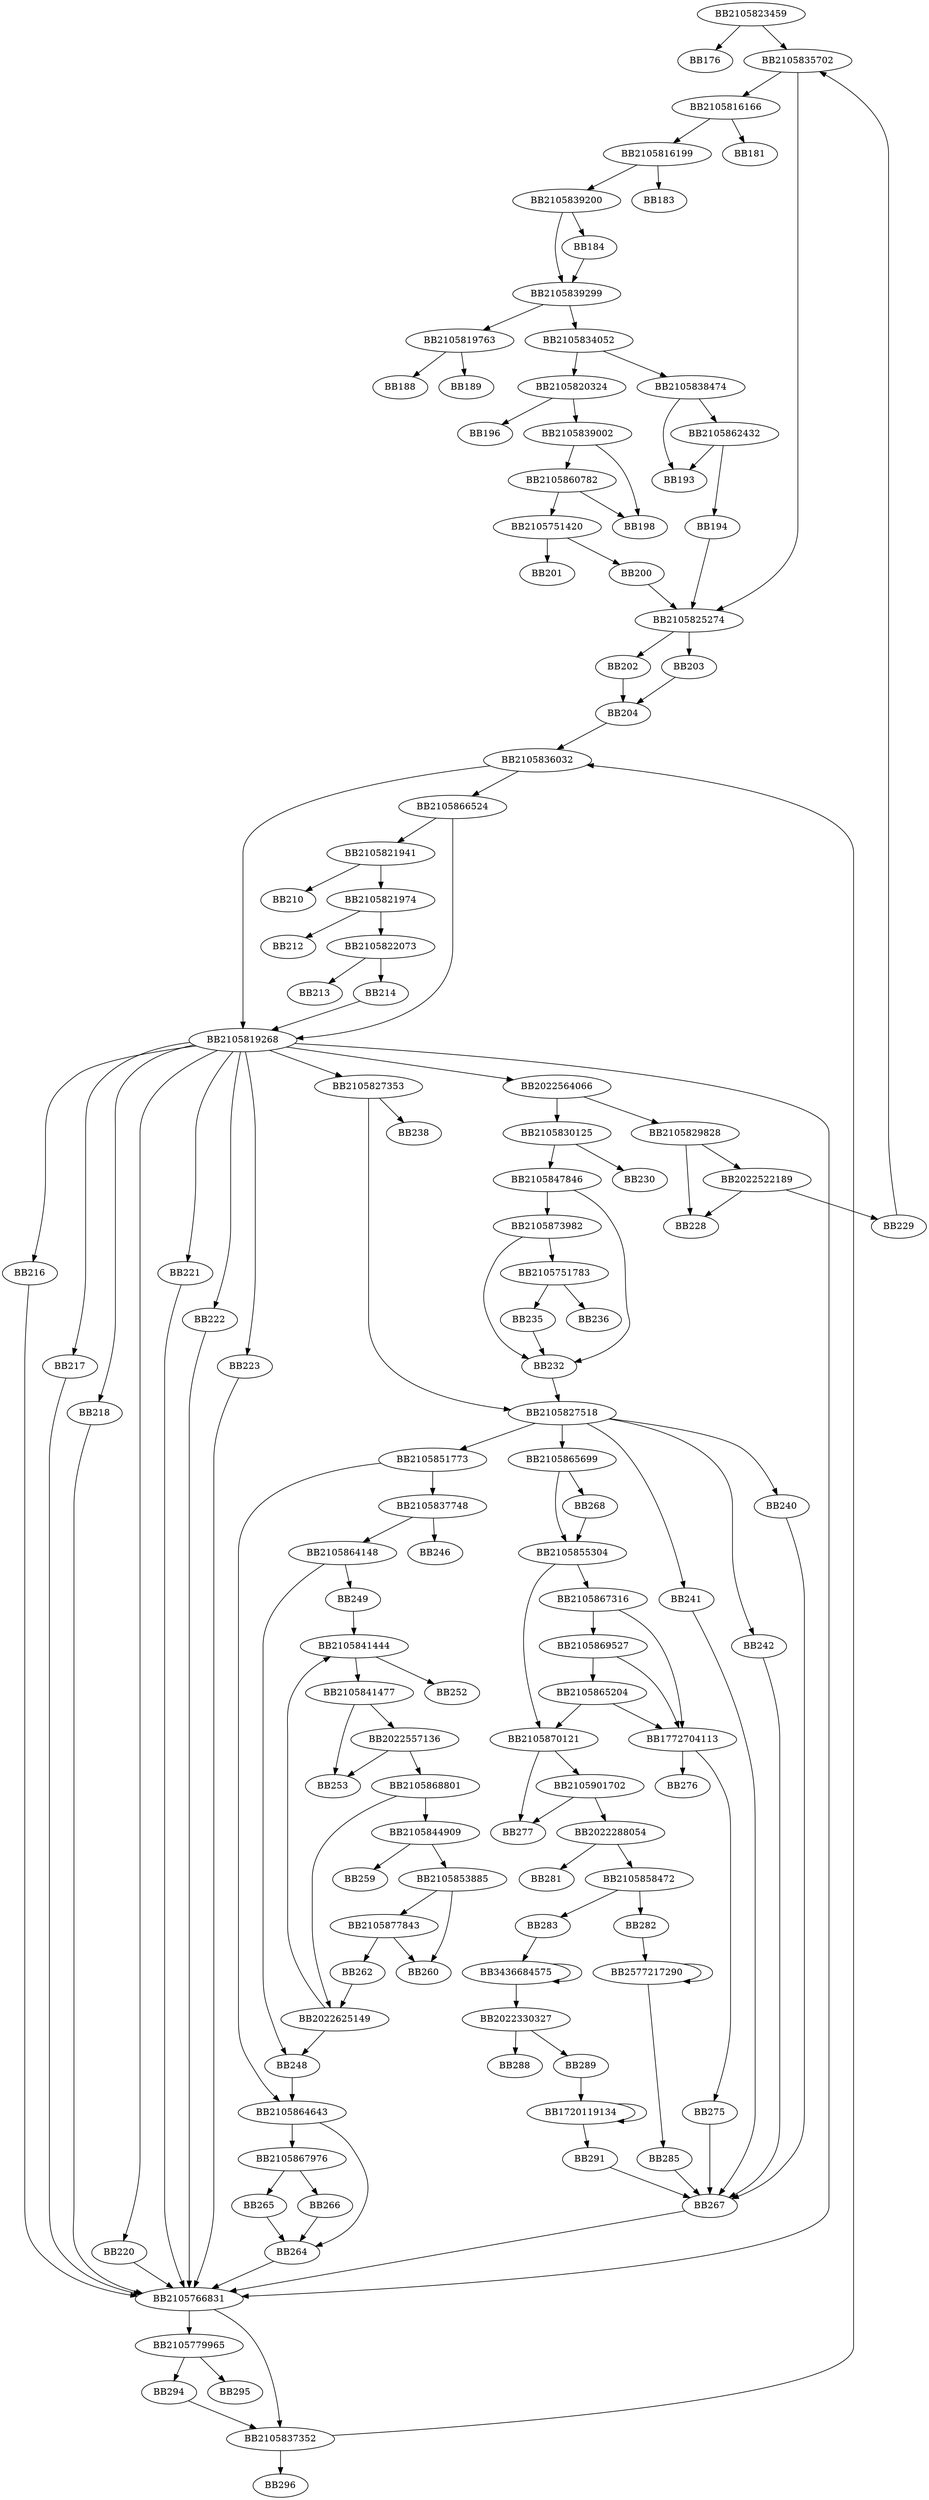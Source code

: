 digraph G{
	BB2105823459->BB176;
	BB2105823459->BB2105835702;
	BB2105835702->BB2105816166;
	BB2105835702->BB2105825274;
	BB2105816166->BB2105816199;
	BB2105816166->BB181;
	BB2105816199->BB2105839200;
	BB2105816199->BB183;
	BB2105839200->BB184;
	BB2105839200->BB2105839299;
	BB184->BB2105839299;
	BB2105839299->BB2105819763;
	BB2105839299->BB2105834052;
	BB2105819763->BB188;
	BB2105819763->BB189;
	BB2105834052->BB2105838474;
	BB2105834052->BB2105820324;
	BB2105838474->BB2105862432;
	BB2105838474->BB193;
	BB2105862432->BB194;
	BB2105862432->BB193;
	BB194->BB2105825274;
	BB2105820324->BB2105839002;
	BB2105820324->BB196;
	BB2105839002->BB2105860782;
	BB2105839002->BB198;
	BB2105860782->BB2105751420;
	BB2105860782->BB198;
	BB2105751420->BB200;
	BB2105751420->BB201;
	BB200->BB2105825274;
	BB2105825274->BB202;
	BB2105825274->BB203;
	BB203->BB204;
	BB202->BB204;
	BB204->BB2105836032;
	BB2105836032->BB2105819268;
	BB2105836032->BB2105866524;
	BB2105866524->BB2105821941;
	BB2105866524->BB2105819268;
	BB2105821941->BB2105821974;
	BB2105821941->BB210;
	BB2105821974->BB2105822073;
	BB2105821974->BB212;
	BB2105822073->BB213;
	BB2105822073->BB214;
	BB214->BB2105819268;
	BB2105819268->BB2105827353;
	BB2105819268->BB216;
	BB2105819268->BB217;
	BB2105819268->BB218;
	BB2105819268->BB2105766831;
	BB2105819268->BB220;
	BB2105819268->BB221;
	BB2105819268->BB222;
	BB2105819268->BB223;
	BB2105819268->BB2022564066;
	BB216->BB2105766831;
	BB217->BB2105766831;
	BB218->BB2105766831;
	BB220->BB2105766831;
	BB221->BB2105766831;
	BB222->BB2105766831;
	BB223->BB2105766831;
	BB2022564066->BB2105829828;
	BB2022564066->BB2105830125;
	BB2105829828->BB2022522189;
	BB2105829828->BB228;
	BB2022522189->BB229;
	BB2022522189->BB228;
	BB2105830125->BB230;
	BB2105830125->BB2105847846;
	BB2105847846->BB232;
	BB2105847846->BB2105873982;
	BB2105873982->BB232;
	BB2105873982->BB2105751783;
	BB2105751783->BB235;
	BB2105751783->BB236;
	BB235->BB232;
	BB232->BB2105827518;
	BB2105827353->BB238;
	BB2105827353->BB2105827518;
	BB2105827518->BB2105851773;
	BB2105827518->BB240;
	BB2105827518->BB241;
	BB2105827518->BB242;
	BB2105827518->BB2105865699;
	BB2105851773->BB2105837748;
	BB2105851773->BB2105864643;
	BB2105837748->BB246;
	BB2105837748->BB2105864148;
	BB2105864148->BB248;
	BB2105864148->BB249;
	BB249->BB2105841444;
	BB2105841444->BB2105841477;
	BB2105841444->BB252;
	BB2105841477->BB253;
	BB2105841477->BB2022557136;
	BB2022557136->BB253;
	BB2022557136->BB2105868801;
	BB2105868801->BB2022625149;
	BB2105868801->BB2105844909;
	BB2105844909->BB2105853885;
	BB2105844909->BB259;
	BB2105853885->BB260;
	BB2105853885->BB2105877843;
	BB2105877843->BB260;
	BB2105877843->BB262;
	BB262->BB2022625149;
	BB2022625149->BB248;
	BB2022625149->BB2105841444;
	BB248->BB2105864643;
	BB2105864643->BB2105867976;
	BB2105864643->BB264;
	BB2105867976->BB265;
	BB2105867976->BB266;
	BB266->BB264;
	BB265->BB264;
	BB264->BB2105766831;
	BB240->BB267;
	BB241->BB267;
	BB242->BB267;
	BB2105865699->BB268;
	BB2105865699->BB2105855304;
	BB268->BB2105855304;
	BB2105855304->BB2105867316;
	BB2105855304->BB2105870121;
	BB2105867316->BB1772704113;
	BB2105867316->BB2105869527;
	BB2105869527->BB1772704113;
	BB2105869527->BB2105865204;
	BB2105865204->BB2105870121;
	BB2105865204->BB1772704113;
	BB1772704113->BB275;
	BB1772704113->BB276;
	BB275->BB267;
	BB2105870121->BB277;
	BB2105870121->BB2105901702;
	BB2105901702->BB2022288054;
	BB2105901702->BB277;
	BB2022288054->BB2105858472;
	BB2022288054->BB281;
	BB2105858472->BB282;
	BB2105858472->BB283;
	BB282->BB2577217290;
	BB2577217290->BB285;
	BB2577217290->BB2577217290;
	BB285->BB267;
	BB283->BB3436684575;
	BB3436684575->BB2022330327;
	BB3436684575->BB3436684575;
	BB2022330327->BB288;
	BB2022330327->BB289;
	BB289->BB1720119134;
	BB1720119134->BB291;
	BB1720119134->BB1720119134;
	BB291->BB267;
	BB267->BB2105766831;
	BB2105766831->BB2105837352;
	BB2105766831->BB2105779965;
	BB2105779965->BB294;
	BB2105779965->BB295;
	BB294->BB2105837352;
	BB229->BB2105835702;
	BB2105837352->BB296;
	BB2105837352->BB2105836032;
}
